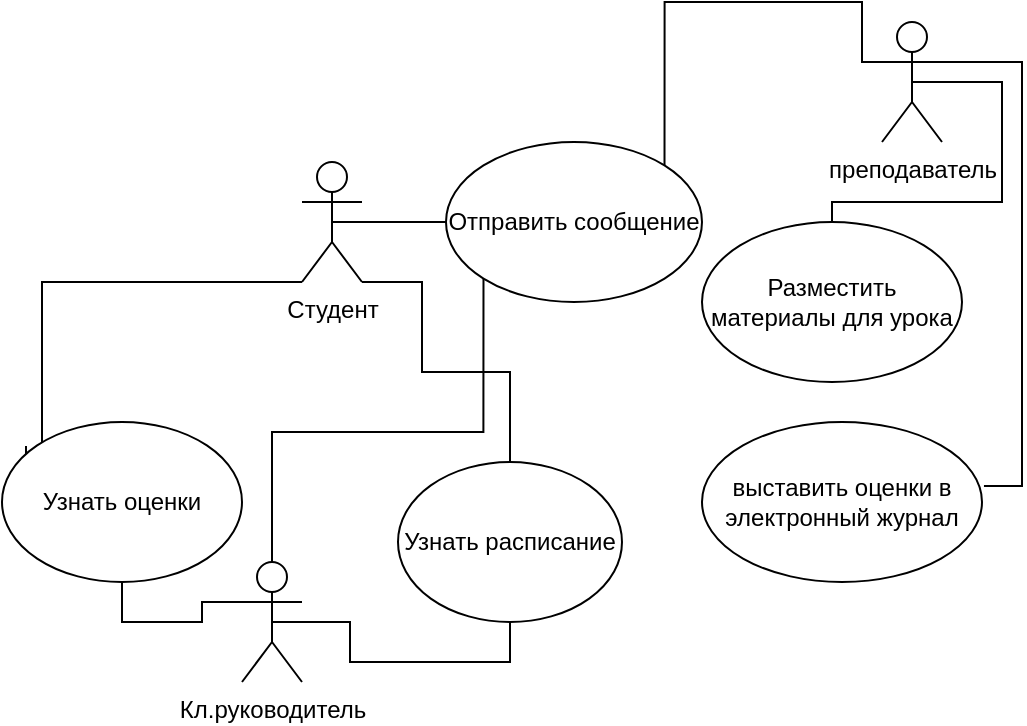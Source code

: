 <mxfile version="17.5.0" type="device"><diagram id="W58NLlQFaPVT_Rron4Ur" name="Page-1"><mxGraphModel dx="981" dy="526" grid="1" gridSize="10" guides="1" tooltips="1" connect="1" arrows="1" fold="1" page="1" pageScale="1" pageWidth="827" pageHeight="1169" math="0" shadow="0"><root><mxCell id="0"/><mxCell id="1" parent="0"/><mxCell id="Fu9o33pJ2-SUKaB7BE8S-23" style="edgeStyle=orthogonalEdgeStyle;rounded=0;orthogonalLoop=1;jettySize=auto;html=1;exitX=0.5;exitY=0.5;exitDx=0;exitDy=0;exitPerimeter=0;endArrow=none;endFill=0;" parent="1" source="B_WZcfcqFpCvlxCo8xXZ-2" edge="1" target="Fu9o33pJ2-SUKaB7BE8S-4"><mxGeometry relative="1" as="geometry"><mxPoint x="680" y="200" as="targetPoint"/><Array as="points"><mxPoint x="740" y="160"/><mxPoint x="740" y="220"/><mxPoint x="655" y="220"/></Array></mxGeometry></mxCell><mxCell id="Fu9o33pJ2-SUKaB7BE8S-24" style="edgeStyle=orthogonalEdgeStyle;rounded=0;orthogonalLoop=1;jettySize=auto;html=1;exitX=1;exitY=0.333;exitDx=0;exitDy=0;exitPerimeter=0;entryX=1.007;entryY=0.4;entryDx=0;entryDy=0;entryPerimeter=0;endArrow=none;endFill=0;" parent="1" source="B_WZcfcqFpCvlxCo8xXZ-2" target="Fu9o33pJ2-SUKaB7BE8S-3" edge="1"><mxGeometry relative="1" as="geometry"><Array as="points"><mxPoint x="750" y="150"/><mxPoint x="750" y="362"/></Array></mxGeometry></mxCell><mxCell id="Fu9o33pJ2-SUKaB7BE8S-25" style="edgeStyle=orthogonalEdgeStyle;rounded=0;orthogonalLoop=1;jettySize=auto;html=1;exitX=0.5;exitY=0;exitDx=0;exitDy=0;exitPerimeter=0;entryX=1;entryY=0;entryDx=0;entryDy=0;endArrow=none;endFill=0;" parent="1" source="B_WZcfcqFpCvlxCo8xXZ-2" target="Fu9o33pJ2-SUKaB7BE8S-2" edge="1"><mxGeometry relative="1" as="geometry"><Array as="points"><mxPoint x="695" y="150"/><mxPoint x="670" y="150"/><mxPoint x="670" y="120"/><mxPoint x="571" y="120"/></Array></mxGeometry></mxCell><mxCell id="B_WZcfcqFpCvlxCo8xXZ-2" value="преподаватель" style="shape=umlActor;verticalLabelPosition=bottom;verticalAlign=top;html=1;outlineConnect=0;" parent="1" vertex="1"><mxGeometry x="680" y="130" width="30" height="60" as="geometry"/></mxCell><mxCell id="Fu9o33pJ2-SUKaB7BE8S-12" style="edgeStyle=orthogonalEdgeStyle;rounded=0;orthogonalLoop=1;jettySize=auto;html=1;exitX=0.5;exitY=0.5;exitDx=0;exitDy=0;exitPerimeter=0;endArrow=none;endFill=0;" parent="1" source="B_WZcfcqFpCvlxCo8xXZ-3" target="Fu9o33pJ2-SUKaB7BE8S-2" edge="1"><mxGeometry relative="1" as="geometry"/></mxCell><mxCell id="Fu9o33pJ2-SUKaB7BE8S-26" style="edgeStyle=orthogonalEdgeStyle;rounded=0;orthogonalLoop=1;jettySize=auto;html=1;exitX=0;exitY=1;exitDx=0;exitDy=0;exitPerimeter=0;entryX=0.1;entryY=0.15;entryDx=0;entryDy=0;entryPerimeter=0;endArrow=none;endFill=0;" parent="1" source="B_WZcfcqFpCvlxCo8xXZ-3" target="B_WZcfcqFpCvlxCo8xXZ-12" edge="1"><mxGeometry relative="1" as="geometry"><Array as="points"><mxPoint x="260" y="260"/><mxPoint x="260" y="362"/></Array></mxGeometry></mxCell><mxCell id="Fu9o33pJ2-SUKaB7BE8S-27" style="edgeStyle=orthogonalEdgeStyle;rounded=0;orthogonalLoop=1;jettySize=auto;html=1;exitX=1;exitY=1;exitDx=0;exitDy=0;exitPerimeter=0;endArrow=none;endFill=0;" parent="1" source="B_WZcfcqFpCvlxCo8xXZ-3" target="Fu9o33pJ2-SUKaB7BE8S-1" edge="1"><mxGeometry relative="1" as="geometry"><Array as="points"><mxPoint x="450" y="260"/><mxPoint x="450" y="305"/><mxPoint x="494" y="305"/></Array></mxGeometry></mxCell><mxCell id="B_WZcfcqFpCvlxCo8xXZ-3" value="Студент" style="shape=umlActor;verticalLabelPosition=bottom;verticalAlign=top;html=1;outlineConnect=0;" parent="1" vertex="1"><mxGeometry x="390" y="200" width="30" height="60" as="geometry"/></mxCell><mxCell id="Fu9o33pJ2-SUKaB7BE8S-13" style="edgeStyle=orthogonalEdgeStyle;rounded=0;orthogonalLoop=1;jettySize=auto;html=1;exitX=0.5;exitY=0;exitDx=0;exitDy=0;exitPerimeter=0;entryX=0;entryY=1;entryDx=0;entryDy=0;endArrow=none;endFill=0;" parent="1" source="B_WZcfcqFpCvlxCo8xXZ-4" target="Fu9o33pJ2-SUKaB7BE8S-2" edge="1"><mxGeometry relative="1" as="geometry"/></mxCell><mxCell id="Fu9o33pJ2-SUKaB7BE8S-16" style="edgeStyle=orthogonalEdgeStyle;rounded=0;orthogonalLoop=1;jettySize=auto;html=1;exitX=0;exitY=0.333;exitDx=0;exitDy=0;exitPerimeter=0;endArrow=none;endFill=0;" parent="1" source="B_WZcfcqFpCvlxCo8xXZ-4" target="B_WZcfcqFpCvlxCo8xXZ-12" edge="1"><mxGeometry relative="1" as="geometry"/></mxCell><mxCell id="Fu9o33pJ2-SUKaB7BE8S-21" style="edgeStyle=orthogonalEdgeStyle;rounded=0;orthogonalLoop=1;jettySize=auto;html=1;exitX=0.5;exitY=0.5;exitDx=0;exitDy=0;exitPerimeter=0;entryX=0.5;entryY=1;entryDx=0;entryDy=0;endArrow=none;endFill=0;" parent="1" source="B_WZcfcqFpCvlxCo8xXZ-4" target="Fu9o33pJ2-SUKaB7BE8S-1" edge="1"><mxGeometry relative="1" as="geometry"/></mxCell><mxCell id="B_WZcfcqFpCvlxCo8xXZ-4" value="Кл.руководитель" style="shape=umlActor;verticalLabelPosition=bottom;verticalAlign=top;html=1;outlineConnect=0;" parent="1" vertex="1"><mxGeometry x="360" y="400" width="30" height="60" as="geometry"/></mxCell><mxCell id="B_WZcfcqFpCvlxCo8xXZ-12" value="Узнать оценки" style="ellipse;whiteSpace=wrap;html=1;" parent="1" vertex="1"><mxGeometry x="240" y="330" width="120" height="80" as="geometry"/></mxCell><mxCell id="Fu9o33pJ2-SUKaB7BE8S-1" value="Узнать расписание" style="ellipse;whiteSpace=wrap;html=1;" parent="1" vertex="1"><mxGeometry x="438" y="350" width="112" height="80" as="geometry"/></mxCell><mxCell id="Fu9o33pJ2-SUKaB7BE8S-2" value="Отправить сообщение" style="ellipse;whiteSpace=wrap;html=1;" parent="1" vertex="1"><mxGeometry x="462" y="190" width="128" height="80" as="geometry"/></mxCell><mxCell id="Fu9o33pJ2-SUKaB7BE8S-3" value="выставить оценки в электронный журнал" style="ellipse;whiteSpace=wrap;html=1;" parent="1" vertex="1"><mxGeometry x="590" y="330" width="140" height="80" as="geometry"/></mxCell><mxCell id="Fu9o33pJ2-SUKaB7BE8S-4" value="Разместить материалы для урока" style="ellipse;whiteSpace=wrap;html=1;" parent="1" vertex="1"><mxGeometry x="590" y="230" width="130" height="80" as="geometry"/></mxCell></root></mxGraphModel></diagram></mxfile>